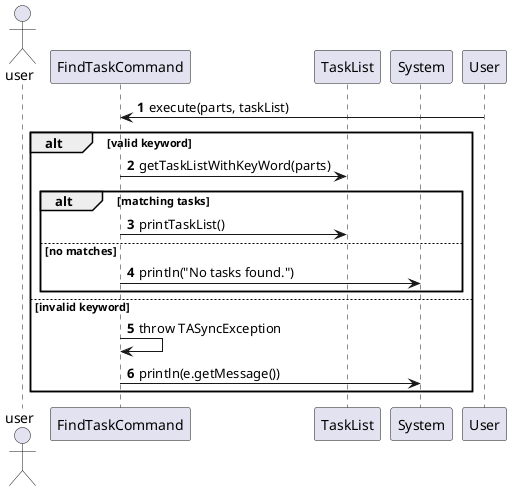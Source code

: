 @startuml
'https://plantuml.com/sequence-diagram

actor user
autonumber

participant "FindTaskCommand" as FindCmd
participant "TaskList" as TaskList
participant "System" as Console

User -> FindCmd : execute(parts, taskList)

alt valid keyword
    FindCmd -> TaskList : getTaskListWithKeyWord(parts)
    alt matching tasks
        FindCmd -> TaskList : printTaskList()
    else no matches
        FindCmd -> Console : println("No tasks found.")
    end
else invalid keyword
    FindCmd -> FindCmd : throw TASyncException
    FindCmd -> Console : println(e.getMessage())
end

@enduml